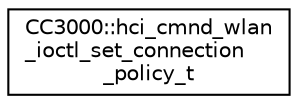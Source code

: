 digraph "Graphical Class Hierarchy"
{
  edge [fontname="Helvetica",fontsize="10",labelfontname="Helvetica",labelfontsize="10"];
  node [fontname="Helvetica",fontsize="10",shape=record];
  rankdir="LR";
  Node1 [label="CC3000::hci_cmnd_wlan\l_ioctl_set_connection\l_policy_t",height=0.2,width=0.4,color="black", fillcolor="white", style="filled",URL="$d7/d9e/structCC3000_1_1hci__cmnd__wlan__ioctl__set__connection__policy__t.html"];
}
